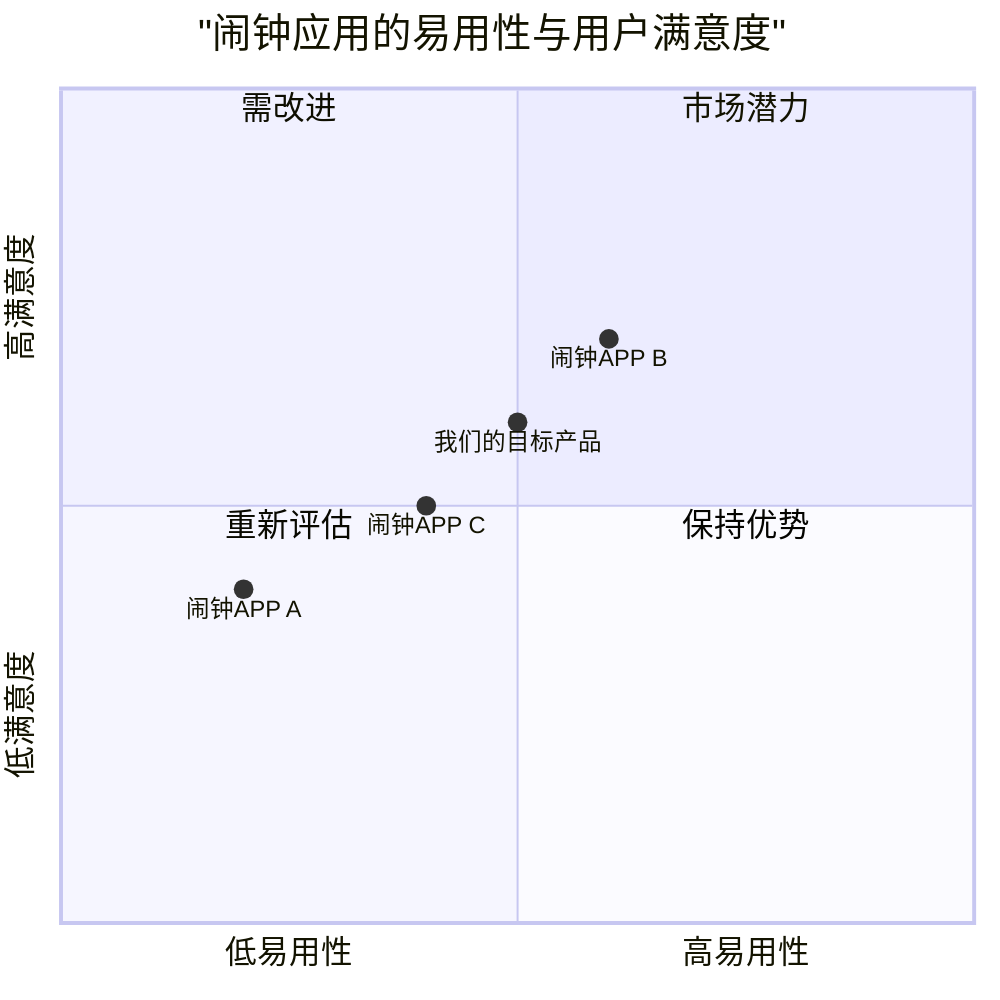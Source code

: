 quadrantChart
    title "闹钟应用的易用性与用户满意度"
    x-axis "低易用性" --> "高易用性"
    y-axis "低满意度" --> "高满意度"
    quadrant-1 "市场潜力"
    quadrant-2 "需改进"
    quadrant-3 "重新评估"
    quadrant-4 "保持优势"
    "闹钟APP A": [0.2, 0.4]
    "闹钟APP B": [0.6, 0.7]
    "闹钟APP C": [0.4, 0.5]
    "我们的目标产品": [0.5, 0.6]